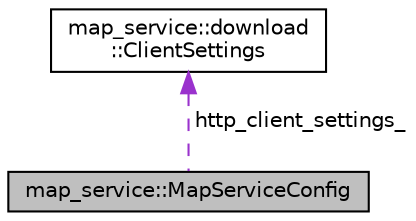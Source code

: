 digraph "map_service::MapServiceConfig"
{
 // LATEX_PDF_SIZE
  edge [fontname="Helvetica",fontsize="10",labelfontname="Helvetica",labelfontsize="10"];
  node [fontname="Helvetica",fontsize="10",shape=record];
  Node1 [label="map_service::MapServiceConfig",height=0.2,width=0.4,color="black", fillcolor="grey75", style="filled", fontcolor="black",tooltip="Configuration structure for the MapService class."];
  Node2 -> Node1 [dir="back",color="darkorchid3",fontsize="10",style="dashed",label=" http_client_settings_" ,fontname="Helvetica"];
  Node2 [label="map_service::download\l::ClientSettings",height=0.2,width=0.4,color="black", fillcolor="white", style="filled",URL="$structmap__service_1_1download_1_1ClientSettings.html",tooltip="Configuration settings for the HTTP client."];
}
